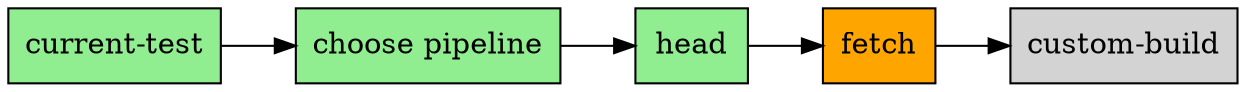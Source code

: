 digraph pipeline {
  node [shape="box"]
  rankdir=LR
  n2 [label="current-test",fillcolor="#90ee90",style="filled"]
  n1 [label="choose pipeline",fillcolor="#90ee90",style="filled"]
  n4 [label="head",fillcolor="#90ee90",style="filled"]
  n3 [label="fetch",fillcolor="#ffa500",style="filled"]
  n0 [label="custom-build",fillcolor="#d3d3d3",style="filled"]
  n3 -> n0
  n4 -> n3
  n1 -> n4
  n2 -> n1
  }
